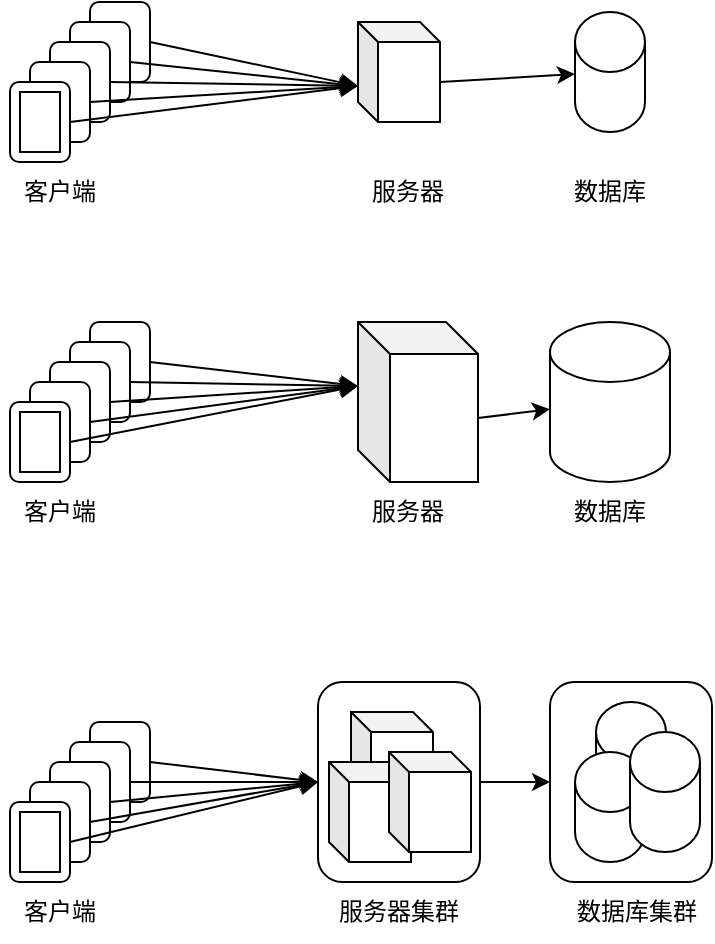 <mxfile>
    <diagram id="Re5gFoRY8D7m1IIIn1re" name="Server">
        <mxGraphModel dx="1003" dy="652" grid="1" gridSize="10" guides="1" tooltips="1" connect="1" arrows="1" fold="1" page="1" pageScale="1" pageWidth="827" pageHeight="1169" math="0" shadow="0">
            <root>
                <mxCell id="0"/>
                <mxCell id="1" parent="0"/>
                <mxCell id="2" value="" style="shape=cylinder3;whiteSpace=wrap;html=1;boundedLbl=1;backgroundOutline=1;size=15;" parent="1" vertex="1">
                    <mxGeometry x="515" y="200" width="60" height="80" as="geometry"/>
                </mxCell>
                <mxCell id="3" value="数据库" style="text;html=1;align=center;verticalAlign=middle;whiteSpace=wrap;rounded=0;" parent="1" vertex="1">
                    <mxGeometry x="515" y="280" width="60" height="30" as="geometry"/>
                </mxCell>
                <mxCell id="6" style="edgeStyle=none;html=1;exitX=0;exitY=0;exitDx=60;exitDy=48;exitPerimeter=0;" parent="1" source="4" target="2" edge="1">
                    <mxGeometry relative="1" as="geometry"/>
                </mxCell>
                <mxCell id="4" value="" style="shape=cube;whiteSpace=wrap;html=1;boundedLbl=1;backgroundOutline=1;darkOpacity=0.05;darkOpacity2=0.1;size=16;" parent="1" vertex="1">
                    <mxGeometry x="419" y="200" width="60" height="80" as="geometry"/>
                </mxCell>
                <mxCell id="5" value="服务器" style="text;html=1;align=center;verticalAlign=middle;whiteSpace=wrap;rounded=0;" parent="1" vertex="1">
                    <mxGeometry x="414" y="280" width="60" height="30" as="geometry"/>
                </mxCell>
                <mxCell id="7" value="" style="rounded=1;whiteSpace=wrap;html=1;" parent="1" vertex="1">
                    <mxGeometry x="285" y="200" width="30" height="40" as="geometry"/>
                </mxCell>
                <mxCell id="9" style="edgeStyle=none;html=1;exitX=1;exitY=0.5;exitDx=0;exitDy=0;entryX=0;entryY=0;entryDx=0;entryDy=32;entryPerimeter=0;" parent="1" source="7" target="4" edge="1">
                    <mxGeometry relative="1" as="geometry"/>
                </mxCell>
                <mxCell id="11" value="" style="rounded=1;whiteSpace=wrap;html=1;" parent="1" vertex="1">
                    <mxGeometry x="275" y="210" width="30" height="40" as="geometry"/>
                </mxCell>
                <mxCell id="16" value="" style="rounded=1;whiteSpace=wrap;html=1;" parent="1" vertex="1">
                    <mxGeometry x="265" y="220" width="30" height="40" as="geometry"/>
                </mxCell>
                <mxCell id="13" value="" style="rounded=1;whiteSpace=wrap;html=1;" parent="1" vertex="1">
                    <mxGeometry x="255" y="230" width="30" height="40" as="geometry"/>
                </mxCell>
                <mxCell id="17" value="" style="rounded=1;whiteSpace=wrap;html=1;" parent="1" vertex="1">
                    <mxGeometry x="245" y="240" width="30" height="40" as="geometry"/>
                </mxCell>
                <mxCell id="14" value="" style="rounded=0;whiteSpace=wrap;html=1;" parent="1" vertex="1">
                    <mxGeometry x="250" y="245" width="20" height="30" as="geometry"/>
                </mxCell>
                <mxCell id="18" style="edgeStyle=none;html=1;exitX=1;exitY=0.5;exitDx=0;exitDy=0;entryX=0;entryY=0;entryDx=0;entryDy=32;entryPerimeter=0;" parent="1" source="11" target="4" edge="1">
                    <mxGeometry relative="1" as="geometry"/>
                </mxCell>
                <mxCell id="19" style="edgeStyle=none;html=1;exitX=1;exitY=0.5;exitDx=0;exitDy=0;entryX=0;entryY=0;entryDx=0;entryDy=32;entryPerimeter=0;" parent="1" source="16" target="4" edge="1">
                    <mxGeometry relative="1" as="geometry"/>
                </mxCell>
                <mxCell id="20" style="edgeStyle=none;html=1;exitX=1;exitY=0.5;exitDx=0;exitDy=0;entryX=0;entryY=0;entryDx=0;entryDy=32;entryPerimeter=0;" parent="1" source="13" target="4" edge="1">
                    <mxGeometry relative="1" as="geometry"/>
                </mxCell>
                <mxCell id="21" style="edgeStyle=none;html=1;exitX=1;exitY=0.5;exitDx=0;exitDy=0;entryX=0;entryY=0;entryDx=0;entryDy=32;entryPerimeter=0;" parent="1" source="17" target="4" edge="1">
                    <mxGeometry relative="1" as="geometry"/>
                </mxCell>
                <mxCell id="22" value="客户端" style="text;html=1;align=center;verticalAlign=middle;whiteSpace=wrap;rounded=0;" parent="1" vertex="1">
                    <mxGeometry x="240" y="280" width="60" height="30" as="geometry"/>
                </mxCell>
                <mxCell id="23" value="" style="shape=cylinder3;whiteSpace=wrap;html=1;boundedLbl=1;backgroundOutline=1;size=15;" parent="1" vertex="1">
                    <mxGeometry x="527.5" y="45" width="35" height="60" as="geometry"/>
                </mxCell>
                <mxCell id="24" value="数据库" style="text;html=1;align=center;verticalAlign=middle;whiteSpace=wrap;rounded=0;" parent="1" vertex="1">
                    <mxGeometry x="515" y="120" width="60" height="30" as="geometry"/>
                </mxCell>
                <mxCell id="25" style="edgeStyle=none;html=1;exitX=0;exitY=0;exitDx=41;exitDy=30;exitPerimeter=0;" parent="1" source="26" target="23" edge="1">
                    <mxGeometry relative="1" as="geometry"/>
                </mxCell>
                <mxCell id="26" value="" style="shape=cube;whiteSpace=wrap;html=1;boundedLbl=1;backgroundOutline=1;darkOpacity=0.05;darkOpacity2=0.1;size=10;" parent="1" vertex="1">
                    <mxGeometry x="419" y="50" width="41" height="50" as="geometry"/>
                </mxCell>
                <mxCell id="27" value="服务器" style="text;html=1;align=center;verticalAlign=middle;whiteSpace=wrap;rounded=0;" parent="1" vertex="1">
                    <mxGeometry x="414" y="120" width="60" height="30" as="geometry"/>
                </mxCell>
                <mxCell id="28" value="" style="rounded=1;whiteSpace=wrap;html=1;" parent="1" vertex="1">
                    <mxGeometry x="285" y="40" width="30" height="40" as="geometry"/>
                </mxCell>
                <mxCell id="29" style="edgeStyle=none;html=1;exitX=1;exitY=0.5;exitDx=0;exitDy=0;entryX=0;entryY=0;entryDx=0;entryDy=32;entryPerimeter=0;" parent="1" source="28" target="26" edge="1">
                    <mxGeometry relative="1" as="geometry"/>
                </mxCell>
                <mxCell id="30" value="" style="rounded=1;whiteSpace=wrap;html=1;" parent="1" vertex="1">
                    <mxGeometry x="275" y="50" width="30" height="40" as="geometry"/>
                </mxCell>
                <mxCell id="31" value="" style="rounded=1;whiteSpace=wrap;html=1;" parent="1" vertex="1">
                    <mxGeometry x="265" y="60" width="30" height="40" as="geometry"/>
                </mxCell>
                <mxCell id="32" value="" style="rounded=1;whiteSpace=wrap;html=1;" parent="1" vertex="1">
                    <mxGeometry x="255" y="70" width="30" height="40" as="geometry"/>
                </mxCell>
                <mxCell id="33" value="" style="rounded=1;whiteSpace=wrap;html=1;" parent="1" vertex="1">
                    <mxGeometry x="245" y="80" width="30" height="40" as="geometry"/>
                </mxCell>
                <mxCell id="34" value="" style="rounded=0;whiteSpace=wrap;html=1;" parent="1" vertex="1">
                    <mxGeometry x="250" y="85" width="20" height="30" as="geometry"/>
                </mxCell>
                <mxCell id="35" style="edgeStyle=none;html=1;exitX=1;exitY=0.5;exitDx=0;exitDy=0;entryX=0;entryY=0;entryDx=0;entryDy=32;entryPerimeter=0;" parent="1" source="30" target="26" edge="1">
                    <mxGeometry relative="1" as="geometry"/>
                </mxCell>
                <mxCell id="36" style="edgeStyle=none;html=1;exitX=1;exitY=0.5;exitDx=0;exitDy=0;entryX=0;entryY=0;entryDx=0;entryDy=32;entryPerimeter=0;" parent="1" source="31" target="26" edge="1">
                    <mxGeometry relative="1" as="geometry"/>
                </mxCell>
                <mxCell id="37" style="edgeStyle=none;html=1;exitX=1;exitY=0.5;exitDx=0;exitDy=0;entryX=0;entryY=0;entryDx=0;entryDy=32;entryPerimeter=0;" parent="1" source="32" target="26" edge="1">
                    <mxGeometry relative="1" as="geometry"/>
                </mxCell>
                <mxCell id="38" style="edgeStyle=none;html=1;exitX=1;exitY=0.5;exitDx=0;exitDy=0;entryX=0;entryY=0;entryDx=0;entryDy=32;entryPerimeter=0;" parent="1" source="33" target="26" edge="1">
                    <mxGeometry relative="1" as="geometry"/>
                </mxCell>
                <mxCell id="39" value="客户端" style="text;html=1;align=center;verticalAlign=middle;whiteSpace=wrap;rounded=0;" parent="1" vertex="1">
                    <mxGeometry x="240" y="120" width="60" height="30" as="geometry"/>
                </mxCell>
                <mxCell id="41" value="数据库集群" style="text;html=1;align=center;verticalAlign=middle;whiteSpace=wrap;rounded=0;" parent="1" vertex="1">
                    <mxGeometry x="525.5" y="480" width="64.5" height="30" as="geometry"/>
                </mxCell>
                <mxCell id="42" style="edgeStyle=none;html=1;entryX=0;entryY=0.5;entryDx=0;entryDy=0;exitX=1;exitY=0.5;exitDx=0;exitDy=0;" parent="1" source="57" target="62" edge="1">
                    <mxGeometry relative="1" as="geometry">
                        <mxPoint x="490" y="430" as="sourcePoint"/>
                        <mxPoint x="515" y="444.364" as="targetPoint"/>
                    </mxGeometry>
                </mxCell>
                <mxCell id="44" value="服务器集群" style="text;html=1;align=center;verticalAlign=middle;whiteSpace=wrap;rounded=0;" parent="1" vertex="1">
                    <mxGeometry x="403.5" y="480" width="70.5" height="30" as="geometry"/>
                </mxCell>
                <mxCell id="45" value="" style="rounded=1;whiteSpace=wrap;html=1;" parent="1" vertex="1">
                    <mxGeometry x="285" y="400" width="30" height="40" as="geometry"/>
                </mxCell>
                <mxCell id="46" style="edgeStyle=none;html=1;exitX=1;exitY=0.5;exitDx=0;exitDy=0;entryX=0;entryY=0.5;entryDx=0;entryDy=0;" parent="1" source="45" target="57" edge="1">
                    <mxGeometry relative="1" as="geometry">
                        <mxPoint x="430" y="432" as="targetPoint"/>
                    </mxGeometry>
                </mxCell>
                <mxCell id="47" value="" style="rounded=1;whiteSpace=wrap;html=1;" parent="1" vertex="1">
                    <mxGeometry x="275" y="410" width="30" height="40" as="geometry"/>
                </mxCell>
                <mxCell id="48" value="" style="rounded=1;whiteSpace=wrap;html=1;" parent="1" vertex="1">
                    <mxGeometry x="265" y="420" width="30" height="40" as="geometry"/>
                </mxCell>
                <mxCell id="49" value="" style="rounded=1;whiteSpace=wrap;html=1;" parent="1" vertex="1">
                    <mxGeometry x="255" y="430" width="30" height="40" as="geometry"/>
                </mxCell>
                <mxCell id="50" value="" style="rounded=1;whiteSpace=wrap;html=1;" parent="1" vertex="1">
                    <mxGeometry x="245" y="440" width="30" height="40" as="geometry"/>
                </mxCell>
                <mxCell id="51" value="" style="rounded=0;whiteSpace=wrap;html=1;" parent="1" vertex="1">
                    <mxGeometry x="250" y="445" width="20" height="30" as="geometry"/>
                </mxCell>
                <mxCell id="52" style="edgeStyle=none;html=1;exitX=1;exitY=0.5;exitDx=0;exitDy=0;entryX=0;entryY=0.5;entryDx=0;entryDy=0;" parent="1" source="47" target="57" edge="1">
                    <mxGeometry relative="1" as="geometry">
                        <mxPoint x="430" y="432" as="targetPoint"/>
                    </mxGeometry>
                </mxCell>
                <mxCell id="53" style="edgeStyle=none;html=1;exitX=1;exitY=0.5;exitDx=0;exitDy=0;entryX=0;entryY=0.5;entryDx=0;entryDy=0;" parent="1" source="48" target="57" edge="1">
                    <mxGeometry relative="1" as="geometry">
                        <mxPoint x="430" y="432" as="targetPoint"/>
                    </mxGeometry>
                </mxCell>
                <mxCell id="54" style="edgeStyle=none;html=1;exitX=1;exitY=0.5;exitDx=0;exitDy=0;entryX=0;entryY=0.5;entryDx=0;entryDy=0;" parent="1" source="49" target="57" edge="1">
                    <mxGeometry relative="1" as="geometry">
                        <mxPoint x="430" y="432" as="targetPoint"/>
                    </mxGeometry>
                </mxCell>
                <mxCell id="55" style="edgeStyle=none;html=1;exitX=1;exitY=0.5;exitDx=0;exitDy=0;entryX=0;entryY=0.5;entryDx=0;entryDy=0;" parent="1" source="50" target="57" edge="1">
                    <mxGeometry relative="1" as="geometry">
                        <mxPoint x="430" y="432" as="targetPoint"/>
                    </mxGeometry>
                </mxCell>
                <mxCell id="56" value="客户端" style="text;html=1;align=center;verticalAlign=middle;whiteSpace=wrap;rounded=0;" parent="1" vertex="1">
                    <mxGeometry x="240" y="480" width="60" height="30" as="geometry"/>
                </mxCell>
                <mxCell id="57" value="" style="rounded=1;whiteSpace=wrap;html=1;" parent="1" vertex="1">
                    <mxGeometry x="399" y="380" width="81" height="100" as="geometry"/>
                </mxCell>
                <mxCell id="59" value="" style="shape=cube;whiteSpace=wrap;html=1;boundedLbl=1;backgroundOutline=1;darkOpacity=0.05;darkOpacity2=0.1;size=10;" parent="1" vertex="1">
                    <mxGeometry x="415.5" y="395" width="41" height="50" as="geometry"/>
                </mxCell>
                <mxCell id="60" value="" style="shape=cube;whiteSpace=wrap;html=1;boundedLbl=1;backgroundOutline=1;darkOpacity=0.05;darkOpacity2=0.1;size=10;" parent="1" vertex="1">
                    <mxGeometry x="404.5" y="420" width="41" height="50" as="geometry"/>
                </mxCell>
                <mxCell id="61" value="" style="shape=cube;whiteSpace=wrap;html=1;boundedLbl=1;backgroundOutline=1;darkOpacity=0.05;darkOpacity2=0.1;size=10;" parent="1" vertex="1">
                    <mxGeometry x="434.5" y="415" width="41" height="50" as="geometry"/>
                </mxCell>
                <mxCell id="62" value="" style="rounded=1;whiteSpace=wrap;html=1;" parent="1" vertex="1">
                    <mxGeometry x="515" y="380" width="81" height="100" as="geometry"/>
                </mxCell>
                <mxCell id="63" value="" style="shape=cylinder3;whiteSpace=wrap;html=1;boundedLbl=1;backgroundOutline=1;size=15;" parent="1" vertex="1">
                    <mxGeometry x="538" y="390" width="35" height="60" as="geometry"/>
                </mxCell>
                <mxCell id="64" value="" style="shape=cylinder3;whiteSpace=wrap;html=1;boundedLbl=1;backgroundOutline=1;size=15;" parent="1" vertex="1">
                    <mxGeometry x="527.5" y="415" width="35" height="55" as="geometry"/>
                </mxCell>
                <mxCell id="65" value="" style="shape=cylinder3;whiteSpace=wrap;html=1;boundedLbl=1;backgroundOutline=1;size=15;" parent="1" vertex="1">
                    <mxGeometry x="555" y="405" width="35" height="60" as="geometry"/>
                </mxCell>
            </root>
        </mxGraphModel>
    </diagram>
    <diagram id="a6LIi7-H6A6J3wpwBlHE" name="DB">
        <mxGraphModel dx="1003" dy="652" grid="1" gridSize="10" guides="1" tooltips="1" connect="1" arrows="1" fold="1" page="1" pageScale="1" pageWidth="827" pageHeight="1169" math="0" shadow="0">
            <root>
                <mxCell id="0"/>
                <mxCell id="1" parent="0"/>
                <mxCell id="6eClA4E6ej97oVvIyk6d-1" value="" style="shape=cylinder3;whiteSpace=wrap;html=1;boundedLbl=1;backgroundOutline=1;size=15;" parent="1" vertex="1">
                    <mxGeometry x="160" y="110" width="60" height="80" as="geometry"/>
                </mxCell>
                <mxCell id="HZ17OjKE1CE6TIZfv4hg-1" value="数据库" style="text;html=1;align=center;verticalAlign=middle;whiteSpace=wrap;rounded=0;" parent="1" vertex="1">
                    <mxGeometry x="160" y="190" width="60" height="30" as="geometry"/>
                </mxCell>
                <mxCell id="HZ17OjKE1CE6TIZfv4hg-2" value="" style="rounded=0;whiteSpace=wrap;html=1;" parent="1" vertex="1">
                    <mxGeometry x="170" y="151" width="30" height="20" as="geometry"/>
                </mxCell>
                <mxCell id="HZ17OjKE1CE6TIZfv4hg-3" value="" style="rounded=0;whiteSpace=wrap;html=1;" parent="1" vertex="1">
                    <mxGeometry x="270" y="110" width="40" height="80" as="geometry"/>
                </mxCell>
                <mxCell id="HZ17OjKE1CE6TIZfv4hg-5" value="" style="rounded=0;whiteSpace=wrap;html=1;" parent="1" vertex="1">
                    <mxGeometry x="175" y="156" width="30" height="20" as="geometry"/>
                </mxCell>
                <mxCell id="HZ17OjKE1CE6TIZfv4hg-7" style="edgeStyle=none;html=1;exitX=1;exitY=0;exitDx=0;exitDy=0;entryX=0;entryY=0;entryDx=0;entryDy=0;endArrow=none;endFill=0;" parent="1" source="tIuTOwmDgHj4ToAsleFd-1" target="HZ17OjKE1CE6TIZfv4hg-3" edge="1">
                    <mxGeometry relative="1" as="geometry"/>
                </mxCell>
                <mxCell id="HZ17OjKE1CE6TIZfv4hg-8" style="edgeStyle=none;html=1;exitX=1;exitY=1;exitDx=0;exitDy=0;entryX=0;entryY=1;entryDx=0;entryDy=0;endArrow=none;endFill=0;" parent="1" source="tIuTOwmDgHj4ToAsleFd-1" target="HZ17OjKE1CE6TIZfv4hg-3" edge="1">
                    <mxGeometry relative="1" as="geometry"/>
                </mxCell>
                <mxCell id="HZ17OjKE1CE6TIZfv4hg-6" value="" style="rounded=0;whiteSpace=wrap;html=1;" parent="1" vertex="1">
                    <mxGeometry x="180" y="160" width="30" height="20" as="geometry"/>
                </mxCell>
                <mxCell id="HZ17OjKE1CE6TIZfv4hg-9" value="" style="rounded=0;whiteSpace=wrap;html=1;fillColor=#CCCCCC;" parent="1" vertex="1">
                    <mxGeometry x="270" y="136" width="40" height="14" as="geometry"/>
                </mxCell>
                <mxCell id="HZ17OjKE1CE6TIZfv4hg-10" value="用户表" style="text;html=1;align=center;verticalAlign=middle;whiteSpace=wrap;rounded=0;" parent="1" vertex="1">
                    <mxGeometry x="260" y="190" width="60" height="30" as="geometry"/>
                </mxCell>
                <mxCell id="HZ17OjKE1CE6TIZfv4hg-12" value="" style="shape=table;startSize=0;container=1;collapsible=0;childLayout=tableLayout;" parent="1" vertex="1">
                    <mxGeometry x="360" y="110" width="240" height="80" as="geometry"/>
                </mxCell>
                <mxCell id="HZ17OjKE1CE6TIZfv4hg-13" value="" style="shape=tableRow;horizontal=0;startSize=0;swimlaneHead=0;swimlaneBody=0;strokeColor=inherit;top=0;left=0;bottom=0;right=0;collapsible=0;dropTarget=0;fillColor=none;points=[[0,0.5],[1,0.5]];portConstraint=eastwest;" parent="HZ17OjKE1CE6TIZfv4hg-12" vertex="1">
                    <mxGeometry width="240" height="27" as="geometry"/>
                </mxCell>
                <mxCell id="HZ17OjKE1CE6TIZfv4hg-14" value="1003" style="shape=partialRectangle;html=1;whiteSpace=wrap;connectable=0;strokeColor=inherit;overflow=hidden;fillColor=none;top=0;left=0;bottom=0;right=0;pointerEvents=1;" parent="HZ17OjKE1CE6TIZfv4hg-13" vertex="1">
                    <mxGeometry width="48" height="27" as="geometry">
                        <mxRectangle width="48" height="27" as="alternateBounds"/>
                    </mxGeometry>
                </mxCell>
                <mxCell id="HZ17OjKE1CE6TIZfv4hg-15" value="张三" style="shape=partialRectangle;html=1;whiteSpace=wrap;connectable=0;strokeColor=inherit;overflow=hidden;fillColor=none;top=0;left=0;bottom=0;right=0;pointerEvents=1;" parent="HZ17OjKE1CE6TIZfv4hg-13" vertex="1">
                    <mxGeometry x="48" width="48" height="27" as="geometry">
                        <mxRectangle width="48" height="27" as="alternateBounds"/>
                    </mxGeometry>
                </mxCell>
                <mxCell id="HZ17OjKE1CE6TIZfv4hg-16" value="******" style="shape=partialRectangle;html=1;whiteSpace=wrap;connectable=0;strokeColor=inherit;overflow=hidden;fillColor=none;top=0;left=0;bottom=0;right=0;pointerEvents=1;" parent="HZ17OjKE1CE6TIZfv4hg-13" vertex="1">
                    <mxGeometry x="96" width="48" height="27" as="geometry">
                        <mxRectangle width="48" height="27" as="alternateBounds"/>
                    </mxGeometry>
                </mxCell>
                <mxCell id="HZ17OjKE1CE6TIZfv4hg-17" value="5000" style="shape=partialRectangle;html=1;whiteSpace=wrap;connectable=0;strokeColor=inherit;overflow=hidden;fillColor=none;top=0;left=0;bottom=0;right=0;pointerEvents=1;" parent="HZ17OjKE1CE6TIZfv4hg-13" vertex="1">
                    <mxGeometry x="144" width="48" height="27" as="geometry">
                        <mxRectangle width="48" height="27" as="alternateBounds"/>
                    </mxGeometry>
                </mxCell>
                <mxCell id="HZ17OjKE1CE6TIZfv4hg-36" value="..." style="shape=partialRectangle;html=1;whiteSpace=wrap;connectable=0;strokeColor=inherit;overflow=hidden;fillColor=none;top=0;left=0;bottom=0;right=0;pointerEvents=1;" parent="HZ17OjKE1CE6TIZfv4hg-13" vertex="1">
                    <mxGeometry x="192" width="48" height="27" as="geometry">
                        <mxRectangle width="48" height="27" as="alternateBounds"/>
                    </mxGeometry>
                </mxCell>
                <mxCell id="HZ17OjKE1CE6TIZfv4hg-18" value="" style="shape=tableRow;horizontal=0;startSize=0;swimlaneHead=0;swimlaneBody=0;strokeColor=inherit;top=0;left=0;bottom=0;right=0;collapsible=0;dropTarget=0;fillColor=none;points=[[0,0.5],[1,0.5]];portConstraint=eastwest;" parent="HZ17OjKE1CE6TIZfv4hg-12" vertex="1">
                    <mxGeometry y="27" width="240" height="26" as="geometry"/>
                </mxCell>
                <mxCell id="HZ17OjKE1CE6TIZfv4hg-19" value="1004" style="shape=partialRectangle;html=1;whiteSpace=wrap;connectable=0;strokeColor=inherit;overflow=hidden;fillColor=none;top=0;left=0;bottom=0;right=0;pointerEvents=1;" parent="HZ17OjKE1CE6TIZfv4hg-18" vertex="1">
                    <mxGeometry width="48" height="26" as="geometry">
                        <mxRectangle width="48" height="26" as="alternateBounds"/>
                    </mxGeometry>
                </mxCell>
                <mxCell id="HZ17OjKE1CE6TIZfv4hg-20" value="李四" style="shape=partialRectangle;html=1;whiteSpace=wrap;connectable=0;strokeColor=inherit;overflow=hidden;fillColor=none;top=0;left=0;bottom=0;right=0;pointerEvents=1;" parent="HZ17OjKE1CE6TIZfv4hg-18" vertex="1">
                    <mxGeometry x="48" width="48" height="26" as="geometry">
                        <mxRectangle width="48" height="26" as="alternateBounds"/>
                    </mxGeometry>
                </mxCell>
                <mxCell id="HZ17OjKE1CE6TIZfv4hg-21" value="******" style="shape=partialRectangle;html=1;whiteSpace=wrap;connectable=0;strokeColor=inherit;overflow=hidden;fillColor=none;top=0;left=0;bottom=0;right=0;pointerEvents=1;" parent="HZ17OjKE1CE6TIZfv4hg-18" vertex="1">
                    <mxGeometry x="96" width="48" height="26" as="geometry">
                        <mxRectangle width="48" height="26" as="alternateBounds"/>
                    </mxGeometry>
                </mxCell>
                <mxCell id="HZ17OjKE1CE6TIZfv4hg-22" value="6000" style="shape=partialRectangle;html=1;whiteSpace=wrap;connectable=0;strokeColor=inherit;overflow=hidden;fillColor=none;top=0;left=0;bottom=0;right=0;pointerEvents=1;" parent="HZ17OjKE1CE6TIZfv4hg-18" vertex="1">
                    <mxGeometry x="144" width="48" height="26" as="geometry">
                        <mxRectangle width="48" height="26" as="alternateBounds"/>
                    </mxGeometry>
                </mxCell>
                <mxCell id="HZ17OjKE1CE6TIZfv4hg-37" value="..." style="shape=partialRectangle;html=1;whiteSpace=wrap;connectable=0;strokeColor=inherit;overflow=hidden;fillColor=none;top=0;left=0;bottom=0;right=0;pointerEvents=1;" parent="HZ17OjKE1CE6TIZfv4hg-18" vertex="1">
                    <mxGeometry x="192" width="48" height="26" as="geometry">
                        <mxRectangle width="48" height="26" as="alternateBounds"/>
                    </mxGeometry>
                </mxCell>
                <mxCell id="HZ17OjKE1CE6TIZfv4hg-23" value="" style="shape=tableRow;horizontal=0;startSize=0;swimlaneHead=0;swimlaneBody=0;strokeColor=inherit;top=0;left=0;bottom=0;right=0;collapsible=0;dropTarget=0;fillColor=none;points=[[0,0.5],[1,0.5]];portConstraint=eastwest;" parent="HZ17OjKE1CE6TIZfv4hg-12" vertex="1">
                    <mxGeometry y="53" width="240" height="27" as="geometry"/>
                </mxCell>
                <mxCell id="HZ17OjKE1CE6TIZfv4hg-24" value="1005" style="shape=partialRectangle;html=1;whiteSpace=wrap;connectable=0;strokeColor=inherit;overflow=hidden;fillColor=none;top=0;left=0;bottom=0;right=0;pointerEvents=1;" parent="HZ17OjKE1CE6TIZfv4hg-23" vertex="1">
                    <mxGeometry width="48" height="27" as="geometry">
                        <mxRectangle width="48" height="27" as="alternateBounds"/>
                    </mxGeometry>
                </mxCell>
                <mxCell id="HZ17OjKE1CE6TIZfv4hg-25" value="王五" style="shape=partialRectangle;html=1;whiteSpace=wrap;connectable=0;strokeColor=inherit;overflow=hidden;fillColor=none;top=0;left=0;bottom=0;right=0;pointerEvents=1;" parent="HZ17OjKE1CE6TIZfv4hg-23" vertex="1">
                    <mxGeometry x="48" width="48" height="27" as="geometry">
                        <mxRectangle width="48" height="27" as="alternateBounds"/>
                    </mxGeometry>
                </mxCell>
                <mxCell id="HZ17OjKE1CE6TIZfv4hg-26" value="******" style="shape=partialRectangle;html=1;whiteSpace=wrap;connectable=0;strokeColor=inherit;overflow=hidden;fillColor=none;top=0;left=0;bottom=0;right=0;pointerEvents=1;" parent="HZ17OjKE1CE6TIZfv4hg-23" vertex="1">
                    <mxGeometry x="96" width="48" height="27" as="geometry">
                        <mxRectangle width="48" height="27" as="alternateBounds"/>
                    </mxGeometry>
                </mxCell>
                <mxCell id="HZ17OjKE1CE6TIZfv4hg-27" value="8000" style="shape=partialRectangle;html=1;whiteSpace=wrap;connectable=0;strokeColor=inherit;overflow=hidden;fillColor=none;top=0;left=0;bottom=0;right=0;pointerEvents=1;" parent="HZ17OjKE1CE6TIZfv4hg-23" vertex="1">
                    <mxGeometry x="144" width="48" height="27" as="geometry">
                        <mxRectangle width="48" height="27" as="alternateBounds"/>
                    </mxGeometry>
                </mxCell>
                <mxCell id="HZ17OjKE1CE6TIZfv4hg-38" value="..." style="shape=partialRectangle;html=1;whiteSpace=wrap;connectable=0;strokeColor=inherit;overflow=hidden;fillColor=none;top=0;left=0;bottom=0;right=0;pointerEvents=1;" parent="HZ17OjKE1CE6TIZfv4hg-23" vertex="1">
                    <mxGeometry x="192" width="48" height="27" as="geometry">
                        <mxRectangle width="48" height="27" as="alternateBounds"/>
                    </mxGeometry>
                </mxCell>
                <mxCell id="HZ17OjKE1CE6TIZfv4hg-28" value="用户数据" style="text;html=1;align=center;verticalAlign=middle;whiteSpace=wrap;rounded=0;" parent="1" vertex="1">
                    <mxGeometry x="450" y="190" width="60" height="30" as="geometry"/>
                </mxCell>
                <mxCell id="HZ17OjKE1CE6TIZfv4hg-29" style="edgeStyle=none;html=1;exitX=1;exitY=0;exitDx=0;exitDy=0;startArrow=none;startFill=0;endArrow=none;endFill=0;" parent="1" source="HZ17OjKE1CE6TIZfv4hg-9" edge="1">
                    <mxGeometry relative="1" as="geometry">
                        <mxPoint x="360" y="110" as="targetPoint"/>
                    </mxGeometry>
                </mxCell>
                <mxCell id="HZ17OjKE1CE6TIZfv4hg-30" style="edgeStyle=none;html=1;exitX=1;exitY=0.5;exitDx=0;exitDy=0;endArrow=none;endFill=0;" parent="1" source="HZ17OjKE1CE6TIZfv4hg-3" edge="1">
                    <mxGeometry relative="1" as="geometry">
                        <mxPoint x="360" y="190" as="targetPoint"/>
                    </mxGeometry>
                </mxCell>
                <mxCell id="tIuTOwmDgHj4ToAsleFd-1" value="" style="rounded=0;whiteSpace=wrap;html=1;fillColor=#CCCCCC;" parent="1" vertex="1">
                    <mxGeometry x="180" y="166" width="30" height="4" as="geometry"/>
                </mxCell>
                <mxCell id="tIuTOwmDgHj4ToAsleFd-3" value="ID" style="text;html=1;align=center;verticalAlign=middle;resizable=0;points=[];autosize=1;strokeColor=none;fillColor=none;" parent="1" vertex="1">
                    <mxGeometry x="360" y="80" width="40" height="30" as="geometry"/>
                </mxCell>
                <mxCell id="tIuTOwmDgHj4ToAsleFd-4" value="用户名" style="text;html=1;align=center;verticalAlign=middle;resizable=0;points=[];autosize=1;strokeColor=none;fillColor=none;" parent="1" vertex="1">
                    <mxGeometry x="400" y="80" width="60" height="30" as="geometry"/>
                </mxCell>
                <mxCell id="tIuTOwmDgHj4ToAsleFd-5" value="密码" style="text;html=1;align=center;verticalAlign=middle;resizable=0;points=[];autosize=1;strokeColor=none;fillColor=none;" parent="1" vertex="1">
                    <mxGeometry x="455" y="80" width="50" height="30" as="geometry"/>
                </mxCell>
                <mxCell id="tIuTOwmDgHj4ToAsleFd-6" value="余额" style="text;html=1;align=center;verticalAlign=middle;resizable=0;points=[];autosize=1;strokeColor=none;fillColor=none;" parent="1" vertex="1">
                    <mxGeometry x="500" y="80" width="50" height="30" as="geometry"/>
                </mxCell>
                <mxCell id="tIuTOwmDgHj4ToAsleFd-7" value="其它" style="text;html=1;align=center;verticalAlign=middle;resizable=0;points=[];autosize=1;strokeColor=none;fillColor=none;" parent="1" vertex="1">
                    <mxGeometry x="552" y="80" width="50" height="30" as="geometry"/>
                </mxCell>
                <mxCell id="GE1AStso8bKFYwBqkcWH-9" style="edgeStyle=none;html=1;exitX=1;exitY=0.5;exitDx=0;exitDy=0;entryX=0;entryY=0.5;entryDx=0;entryDy=0;" parent="1" source="GE1AStso8bKFYwBqkcWH-1" target="GE1AStso8bKFYwBqkcWH-6" edge="1">
                    <mxGeometry relative="1" as="geometry"/>
                </mxCell>
                <mxCell id="GE1AStso8bKFYwBqkcWH-10" value="交易处理" style="edgeLabel;html=1;align=center;verticalAlign=middle;resizable=0;points=[];" parent="GE1AStso8bKFYwBqkcWH-9" vertex="1" connectable="0">
                    <mxGeometry x="0.325" y="-2" relative="1" as="geometry">
                        <mxPoint x="-13" y="-12" as="offset"/>
                    </mxGeometry>
                </mxCell>
                <mxCell id="GE1AStso8bKFYwBqkcWH-1" value="" style="rounded=1;whiteSpace=wrap;html=1;" parent="1" vertex="1">
                    <mxGeometry x="120" y="280" width="40" height="80" as="geometry"/>
                </mxCell>
                <mxCell id="GE1AStso8bKFYwBqkcWH-2" value="" style="ellipse;whiteSpace=wrap;html=1;aspect=fixed;fillColor=#f8cecc;strokeColor=#b85450;" parent="1" vertex="1">
                    <mxGeometry x="130" y="290" width="20" height="20" as="geometry"/>
                </mxCell>
                <mxCell id="GE1AStso8bKFYwBqkcWH-3" value="" style="ellipse;whiteSpace=wrap;html=1;aspect=fixed;fillColor=#f8cecc;strokeColor=#b85450;" parent="1" vertex="1">
                    <mxGeometry x="130" y="330" width="20" height="20" as="geometry"/>
                </mxCell>
                <mxCell id="GE1AStso8bKFYwBqkcWH-6" value="" style="rounded=1;whiteSpace=wrap;html=1;" parent="1" vertex="1">
                    <mxGeometry x="240" y="280" width="40" height="80" as="geometry"/>
                </mxCell>
                <mxCell id="GE1AStso8bKFYwBqkcWH-11" value="" style="triangle;whiteSpace=wrap;html=1;rotation=90;flipV=1;flipH=1;fillColor=#d5e8d4;strokeColor=#82b366;" parent="1" vertex="1">
                    <mxGeometry x="250" y="290" width="20" height="20" as="geometry"/>
                </mxCell>
                <mxCell id="GE1AStso8bKFYwBqkcWH-12" value="" style="triangle;whiteSpace=wrap;html=1;rotation=90;flipV=1;flipH=1;fillColor=#d5e8d4;strokeColor=#82b366;" parent="1" vertex="1">
                    <mxGeometry x="250" y="330" width="20" height="20" as="geometry"/>
                </mxCell>
                <mxCell id="GE1AStso8bKFYwBqkcWH-13" style="edgeStyle=none;html=1;exitX=1;exitY=0.5;exitDx=0;exitDy=0;entryX=0;entryY=0.5;entryDx=0;entryDy=0;" parent="1" source="GE1AStso8bKFYwBqkcWH-15" target="GE1AStso8bKFYwBqkcWH-18" edge="1">
                    <mxGeometry relative="1" as="geometry"/>
                </mxCell>
                <mxCell id="GE1AStso8bKFYwBqkcWH-14" value="交易处理" style="edgeLabel;html=1;align=center;verticalAlign=middle;resizable=0;points=[];" parent="GE1AStso8bKFYwBqkcWH-13" vertex="1" connectable="0">
                    <mxGeometry x="0.325" y="-2" relative="1" as="geometry">
                        <mxPoint x="-13" y="-12" as="offset"/>
                    </mxGeometry>
                </mxCell>
                <mxCell id="GE1AStso8bKFYwBqkcWH-15" value="" style="rounded=1;whiteSpace=wrap;html=1;" parent="1" vertex="1">
                    <mxGeometry x="320" y="280" width="40" height="80" as="geometry"/>
                </mxCell>
                <mxCell id="GE1AStso8bKFYwBqkcWH-16" value="" style="ellipse;whiteSpace=wrap;html=1;aspect=fixed;fillColor=#f8cecc;strokeColor=#b85450;" parent="1" vertex="1">
                    <mxGeometry x="330" y="290" width="20" height="20" as="geometry"/>
                </mxCell>
                <mxCell id="GE1AStso8bKFYwBqkcWH-17" value="" style="ellipse;whiteSpace=wrap;html=1;aspect=fixed;fillColor=#f8cecc;strokeColor=#b85450;" parent="1" vertex="1">
                    <mxGeometry x="330" y="330" width="20" height="20" as="geometry"/>
                </mxCell>
                <mxCell id="GE1AStso8bKFYwBqkcWH-18" value="" style="rounded=1;whiteSpace=wrap;html=1;" parent="1" vertex="1">
                    <mxGeometry x="440" y="280" width="40" height="80" as="geometry"/>
                </mxCell>
                <mxCell id="GE1AStso8bKFYwBqkcWH-21" value="" style="shape=hexagon;perimeter=hexagonPerimeter2;whiteSpace=wrap;html=1;fixedSize=1;fillColor=#fff2cc;strokeColor=#d6b656;" parent="1" vertex="1">
                    <mxGeometry x="447.5" y="290" width="25" height="25" as="geometry"/>
                </mxCell>
                <mxCell id="GE1AStso8bKFYwBqkcWH-24" style="edgeStyle=none;html=1;exitX=1;exitY=0.5;exitDx=0;exitDy=0;entryX=0;entryY=0.5;entryDx=0;entryDy=0;" parent="1" source="GE1AStso8bKFYwBqkcWH-26" target="GE1AStso8bKFYwBqkcWH-29" edge="1">
                    <mxGeometry relative="1" as="geometry"/>
                </mxCell>
                <mxCell id="GE1AStso8bKFYwBqkcWH-25" value="交易处理" style="edgeLabel;html=1;align=center;verticalAlign=middle;resizable=0;points=[];" parent="GE1AStso8bKFYwBqkcWH-24" vertex="1" connectable="0">
                    <mxGeometry x="0.325" y="-2" relative="1" as="geometry">
                        <mxPoint x="-13" y="-12" as="offset"/>
                    </mxGeometry>
                </mxCell>
                <mxCell id="GE1AStso8bKFYwBqkcWH-26" value="" style="rounded=1;whiteSpace=wrap;html=1;" parent="1" vertex="1">
                    <mxGeometry x="520" y="280" width="40" height="80" as="geometry"/>
                </mxCell>
                <mxCell id="GE1AStso8bKFYwBqkcWH-27" value="" style="ellipse;whiteSpace=wrap;html=1;aspect=fixed;fillColor=#f8cecc;strokeColor=#b85450;" parent="1" vertex="1">
                    <mxGeometry x="530" y="290" width="20" height="20" as="geometry"/>
                </mxCell>
                <mxCell id="GE1AStso8bKFYwBqkcWH-28" value="" style="ellipse;whiteSpace=wrap;html=1;aspect=fixed;fillColor=#f8cecc;strokeColor=#b85450;" parent="1" vertex="1">
                    <mxGeometry x="530" y="330" width="20" height="20" as="geometry"/>
                </mxCell>
                <mxCell id="GE1AStso8bKFYwBqkcWH-29" value="" style="rounded=1;whiteSpace=wrap;html=1;" parent="1" vertex="1">
                    <mxGeometry x="640" y="280" width="40" height="80" as="geometry"/>
                </mxCell>
                <mxCell id="GE1AStso8bKFYwBqkcWH-32" value="" style="triangle;whiteSpace=wrap;html=1;rotation=90;flipV=1;flipH=1;fillColor=#d5e8d4;strokeColor=#82b366;" parent="1" vertex="1">
                    <mxGeometry x="650" y="290" width="20" height="20" as="geometry"/>
                </mxCell>
                <mxCell id="GE1AStso8bKFYwBqkcWH-33" value="" style="shape=hexagon;perimeter=hexagonPerimeter2;whiteSpace=wrap;html=1;fixedSize=1;fillColor=#fff2cc;strokeColor=#d6b656;size=12.5;" parent="1" vertex="1">
                    <mxGeometry x="447.5" y="325" width="25" height="25" as="geometry"/>
                </mxCell>
                <mxCell id="GE1AStso8bKFYwBqkcWH-34" value="" style="shape=hexagon;perimeter=hexagonPerimeter2;whiteSpace=wrap;html=1;fixedSize=1;fillColor=#fff2cc;strokeColor=#d6b656;" parent="1" vertex="1">
                    <mxGeometry x="647.5" y="325" width="25" height="25" as="geometry"/>
                </mxCell>
                <mxCell id="GE1AStso8bKFYwBqkcWH-35" value="可以接受" style="text;html=1;align=center;verticalAlign=middle;whiteSpace=wrap;rounded=0;" parent="1" vertex="1">
                    <mxGeometry x="170" y="377" width="60" height="30" as="geometry"/>
                </mxCell>
                <mxCell id="GE1AStso8bKFYwBqkcWH-36" value="可以接受" style="text;html=1;align=center;verticalAlign=middle;whiteSpace=wrap;rounded=0;" parent="1" vertex="1">
                    <mxGeometry x="370" y="376" width="60" height="30" as="geometry"/>
                </mxCell>
                <mxCell id="GE1AStso8bKFYwBqkcWH-37" value="不能接受" style="text;html=1;align=center;verticalAlign=middle;whiteSpace=wrap;rounded=0;" parent="1" vertex="1">
                    <mxGeometry x="570" y="376" width="60" height="30" as="geometry"/>
                </mxCell>
            </root>
        </mxGraphModel>
    </diagram>
</mxfile>